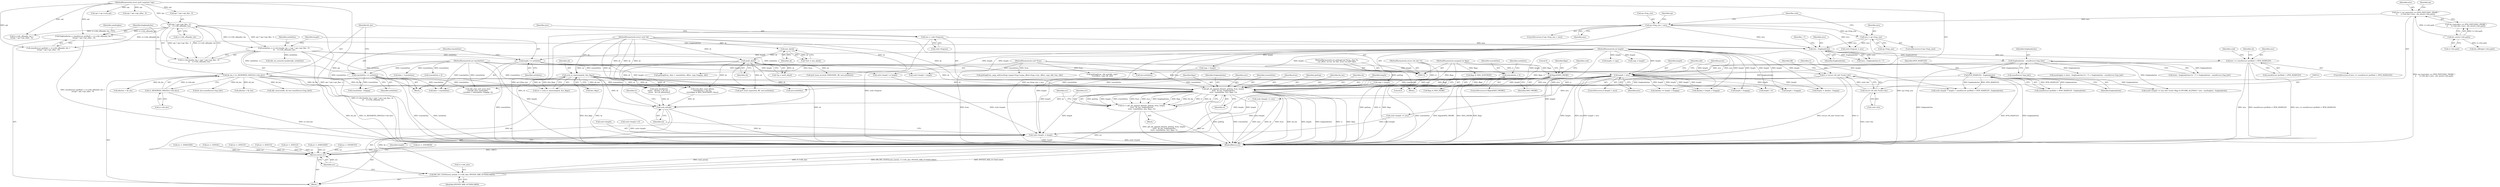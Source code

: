 digraph "0_linux_87c48fa3b4630905f98268dde838ee43626a060c_0@pointer" {
"1000682" [label="(Call,ip6_ufo_append_data(sk, getfrag, from, length,\n \t\t\t\t\t\t  hh_len, fragheaderlen,\n\t\t\t\t\t\t  transhdrlen, mtu, flags, rt))"];
"1000622" [label="(Call,sock_tx_timestamp(sk, &tx_flags))"];
"1000136" [label="(Call,inet6_sk(sk))"];
"1000131" [label="(Call,inet_sk(sk))"];
"1000115" [label="(MethodParameterIn,struct sock *sk)"];
"1000116" [label="(MethodParameterIn,int getfrag(void *from, char *to,\n\tint offset, int len, int odd, struct sk_buff *skb))"];
"1000117" [label="(MethodParameterIn,void *from)"];
"1000635" [label="(Call,length > mtu)"];
"1000118" [label="(MethodParameterIn,int length)"];
"1000501" [label="(Call,length += exthdrlen)"];
"1000483" [label="(Call,exthdrlen = rt->dst.header_len + (opt ? opt->opt_flen : 0) -\n\t\t\t    rt->rt6i_nfheader_len)"];
"1000491" [label="(Call,(opt ? opt->opt_flen : 0) -\n\t\t\t    rt->rt6i_nfheader_len)"];
"1000122" [label="(MethodParameterIn,struct ipv6_txoptions *opt)"];
"1000582" [label="(Call,mtu <= sizeof(struct ipv6hdr) + IPV6_MAXPLEN)"];
"1000573" [label="(Call,mtu - fragheaderlen)"];
"1000541" [label="(Call,mtu = cork->fragsize)"];
"1000436" [label="(Call,np->frag_size < mtu)"];
"1000414" [label="(Call,mtu = np->pmtudisc == IPV6_PMTUDISC_PROBE ?\n\t\t      rt->dst.dev->mtu : dst_mtu(rt->dst.path))"];
"1000429" [label="(Call,dst_mtu(rt->dst.path))"];
"1000446" [label="(Call,mtu = np->frag_size)"];
"1000554" [label="(Call,fragheaderlen = sizeof(struct ipv6hdr) + rt->rt6i_nfheader_len +\n\t\t\t(opt ? opt->opt_nflen : 0))"];
"1000546" [label="(Call,hh_len = LL_RESERVED_SPACE(rt->dst.dev))"];
"1000548" [label="(Call,LL_RESERVED_SPACE(rt->dst.dev))"];
"1000577" [label="(Call,fragheaderlen - sizeof(struct frag_hdr))"];
"1000599" [label="(Call,IPV6_MAXPLEN - fragheaderlen)"];
"1000535" [label="(Call,transhdrlen = 0)"];
"1000119" [label="(MethodParameterIn,int transhdrlen)"];
"1000504" [label="(Call,transhdrlen += exthdrlen)"];
"1000160" [label="(Call,flags&MSG_PROBE)"];
"1000125" [label="(MethodParameterIn,unsigned int flags)"];
"1000509" [label="(Call,rt = (struct rt6_info *)cork->dst)"];
"1000511" [label="(Call,(struct rt6_info *)cork->dst)"];
"1000124" [label="(MethodParameterIn,struct rt6_info *rt)"];
"1000680" [label="(Call,err = ip6_ufo_append_data(sk, getfrag, from, length,\n \t\t\t\t\t\t  hh_len, fragheaderlen,\n\t\t\t\t\t\t  transhdrlen, mtu, flags, rt))"];
"1001337" [label="(Return,return err;)"];
"1001325" [label="(Call,cork->length -= length)"];
"1001331" [label="(Call,sock_net(sk))"];
"1001330" [label="(Call,IP6_INC_STATS(sock_net(sk), rt->rt6i_idev, IPSTATS_MIB_OUTDISCARDS))"];
"1000884" [label="(Call,sock_wmalloc(sk,\n\t\t\t\t\t\t\t   alloclen + hh_len, 1,\n\t\t\t\t\t\t\t   sk->sk_allocation))"];
"1000161" [label="(Identifier,flags)"];
"1000528" [label="(Call,opt = np->cork.opt)"];
"1000546" [label="(Call,hh_len = LL_RESERVED_SPACE(rt->dst.dev))"];
"1000504" [label="(Call,transhdrlen += exthdrlen)"];
"1000581" [label="(ControlStructure,if (mtu <= sizeof(struct ipv6hdr) + IPV6_MAXPLEN))"];
"1000641" [label="(Identifier,proto)"];
"1000444" [label="(Identifier,np)"];
"1000436" [label="(Call,np->frag_size < mtu)"];
"1000517" [label="(Identifier,fl6)"];
"1000683" [label="(Identifier,sk)"];
"1000510" [label="(Identifier,rt)"];
"1000857" [label="(Call,alloclen + hh_len)"];
"1000600" [label="(Identifier,IPV6_MAXPLEN)"];
"1001331" [label="(Call,sock_net(sk))"];
"1000637" [label="(Identifier,mtu)"];
"1001219" [label="(Call,err = -ENOMEM)"];
"1001258" [label="(Call,getfrag(from, page_address(frag->page)+frag->page_offset+frag->size, offset, copy, skb->len, skb))"];
"1001326" [label="(Call,cork->length)"];
"1000620" [label="(Call,err = sock_tx_timestamp(sk, &tx_flags))"];
"1001018" [label="(Call,getfrag(from, data + transhdrlen, offset, copy, fraggap, skb))"];
"1000536" [label="(Identifier,transhdrlen)"];
"1000591" [label="(Call,cork->length + length)"];
"1000811" [label="(Call,flags & MSG_MORE)"];
"1000636" [label="(Identifier,length)"];
"1000119" [label="(MethodParameterIn,int transhdrlen)"];
"1000511" [label="(Call,(struct rt6_info *)cork->dst)"];
"1001333" [label="(Call,rt->rt6i_idev)"];
"1000572" [label="(Call,(mtu - fragheaderlen) & ~7)"];
"1001087" [label="(Call,getfrag(from, skb_put(skb, copy),\n\t\t\t\t\t\toffset, copy, off, skb))"];
"1000451" [label="(Call,cork->fragsize = mtu)"];
"1000570" [label="(Identifier,maxfraglen)"];
"1000967" [label="(Call,skb_copy_and_csum_bits(\n\t\t\t\t\tskb_prev, maxfraglen,\n\t\t\t\t\tdata + transhdrlen, fraggap, 0))"];
"1000132" [label="(Identifier,sk)"];
"1001338" [label="(Identifier,err)"];
"1000603" [label="(Call,ipv6_local_error(sk, EMSGSIZE, fl6, mtu-exthdrlen))"];
"1000491" [label="(Call,(opt ? opt->opt_flen : 0) -\n\t\t\t    rt->rt6i_nfheader_len)"];
"1000573" [label="(Call,mtu - fragheaderlen)"];
"1000542" [label="(Identifier,mtu)"];
"1000429" [label="(Call,dst_mtu(rt->dst.path))"];
"1000922" [label="(Call,skb_reserve(skb, hh_len+sizeof(struct frag_hdr)))"];
"1000577" [label="(Call,fragheaderlen - sizeof(struct frag_hdr))"];
"1001325" [label="(Call,cork->length -= length)"];
"1000543" [label="(Call,cork->fragsize)"];
"1000137" [label="(Identifier,sk)"];
"1000485" [label="(Call,rt->dst.header_len + (opt ? opt->opt_flen : 0) -\n\t\t\t    rt->rt6i_nfheader_len)"];
"1001251" [label="(Call,err = -EMSGSIZE)"];
"1000448" [label="(Call,np->frag_size)"];
"1000656" [label="(Call,ipv6_local_rxpmtu(sk, fl6, mtu-exthdrlen))"];
"1000590" [label="(Call,cork->length + length > sizeof(struct ipv6hdr) + IPV6_MAXPLEN - fragheaderlen)"];
"1000555" [label="(Identifier,fragheaderlen)"];
"1000159" [label="(ControlStructure,if (flags&MSG_PROBE))"];
"1000686" [label="(Identifier,length)"];
"1000498" [label="(Call,rt->rt6i_nfheader_len)"];
"1000537" [label="(Literal,0)"];
"1000583" [label="(Identifier,mtu)"];
"1001020" [label="(Call,data + transhdrlen)"];
"1000453" [label="(Identifier,cork)"];
"1000414" [label="(Call,mtu = np->pmtudisc == IPV6_PMTUDISC_PROBE ?\n\t\t      rt->dst.dev->mtu : dst_mtu(rt->dst.path))"];
"1000710" [label="(Call,length > 0)"];
"1000623" [label="(Identifier,sk)"];
"1000430" [label="(Call,rt->dst.path)"];
"1000127" [label="(Block,)"];
"1001044" [label="(Call,transhdrlen = 0)"];
"1000601" [label="(Identifier,fragheaderlen)"];
"1000584" [label="(Call,sizeof(struct ipv6hdr) + IPV6_MAXPLEN)"];
"1000435" [label="(ControlStructure,if (np->frag_size < mtu))"];
"1000691" [label="(Identifier,flags)"];
"1001064" [label="(Call,copy = length)"];
"1000440" [label="(Identifier,mtu)"];
"1000688" [label="(Identifier,fragheaderlen)"];
"1001004" [label="(Call,err = -EINVAL)"];
"1000996" [label="(Call,transhdrlen - fraggap)"];
"1000415" [label="(Identifier,mtu)"];
"1000622" [label="(Call,sock_tx_timestamp(sk, &tx_flags))"];
"1000593" [label="(Identifier,cork)"];
"1000124" [label="(MethodParameterIn,struct rt6_info *rt)"];
"1000886" [label="(Call,alloclen + hh_len)"];
"1000579" [label="(Call,sizeof(struct frag_hdr))"];
"1000541" [label="(Call,mtu = cork->fragsize)"];
"1000690" [label="(Identifier,mtu)"];
"1000860" [label="(Call,flags & MSG_DONTWAIT)"];
"1000548" [label="(Call,LL_RESERVED_SPACE(rt->dst.dev))"];
"1001334" [label="(Identifier,rt)"];
"1000563" [label="(Call,opt ? opt->opt_nflen : 0)"];
"1000501" [label="(Call,length += exthdrlen)"];
"1000582" [label="(Call,mtu <= sizeof(struct ipv6hdr) + IPV6_MAXPLEN)"];
"1000416" [label="(Call,np->pmtudisc == IPV6_PMTUDISC_PROBE ?\n\t\t      rt->dst.dev->mtu : dst_mtu(rt->dst.path))"];
"1000659" [label="(Call,mtu-exthdrlen)"];
"1000679" [label="(Block,)"];
"1000166" [label="(Identifier,cork)"];
"1000492" [label="(Call,opt ? opt->opt_flen : 0)"];
"1000634" [label="(ControlStructure,if (length > mtu))"];
"1000689" [label="(Identifier,transhdrlen)"];
"1000125" [label="(MethodParameterIn,unsigned int flags)"];
"1000539" [label="(Identifier,exthdrlen)"];
"1000442" [label="(ControlStructure,if (np->frag_size))"];
"1000160" [label="(Call,flags&MSG_PROBE)"];
"1001039" [label="(Call,length -= datalen - fraggap)"];
"1000685" [label="(Identifier,from)"];
"1000599" [label="(Call,IPV6_MAXPLEN - fragheaderlen)"];
"1000774" [label="(Call,datalen = length + fraggap)"];
"1000635" [label="(Call,length > mtu)"];
"1001061" [label="(Call,copy > length)"];
"1001329" [label="(Identifier,length)"];
"1000122" [label="(MethodParameterIn,struct ipv6_txoptions *opt)"];
"1000468" [label="(Call,cork->length = 0)"];
"1000179" [label="(Block,)"];
"1000782" [label="(Call,(cork->length <= mtu && !(cork->flags & IPCORK_ALLFRAG) ? mtu : maxfraglen) - fragheaderlen)"];
"1000629" [label="(Call,cork->length += length)"];
"1000513" [label="(Call,cork->dst)"];
"1000834" [label="(Call,datalen == length + fraggap)"];
"1000616" [label="(Identifier,sk)"];
"1000129" [label="(Call,*inet = inet_sk(sk))"];
"1000437" [label="(Call,np->frag_size)"];
"1000162" [label="(Identifier,MSG_PROBE)"];
"1000607" [label="(Call,mtu-exthdrlen)"];
"1000596" [label="(Call,sizeof(struct ipv6hdr) + IPV6_MAXPLEN - fragheaderlen)"];
"1000117" [label="(MethodParameterIn,void *from)"];
"1000578" [label="(Identifier,fragheaderlen)"];
"1000694" [label="(Identifier,err)"];
"1001330" [label="(Call,IP6_INC_STATS(sock_net(sk), rt->rt6i_idev, IPSTATS_MIB_OUTDISCARDS))"];
"1000484" [label="(Identifier,exthdrlen)"];
"1000508" [label="(Block,)"];
"1000682" [label="(Call,ip6_ufo_append_data(sk, getfrag, from, length,\n \t\t\t\t\t\t  hh_len, fragheaderlen,\n\t\t\t\t\t\t  transhdrlen, mtu, flags, rt))"];
"1001339" [label="(MethodReturn,int)"];
"1000115" [label="(MethodParameterIn,struct sock *sk)"];
"1001319" [label="(Call,length -= copy)"];
"1000575" [label="(Identifier,fragheaderlen)"];
"1000624" [label="(Call,&tx_flags)"];
"1000692" [label="(Identifier,rt)"];
"1000547" [label="(Identifier,hh_len)"];
"1000576" [label="(Identifier,~7)"];
"1001101" [label="(Call,err = -EFAULT)"];
"1000438" [label="(Identifier,np)"];
"1000164" [label="(Literal,0)"];
"1000970" [label="(Call,data + transhdrlen)"];
"1001029" [label="(Call,err = -EFAULT)"];
"1000556" [label="(Call,sizeof(struct ipv6hdr) + rt->rt6i_nfheader_len +\n\t\t\t(opt ? opt->opt_nflen : 0))"];
"1000945" [label="(Call,skb_set_network_header(skb, exthdrlen))"];
"1000535" [label="(Call,transhdrlen = 0)"];
"1000701" [label="(Identifier,skb)"];
"1000924" [label="(Call,hh_len+sizeof(struct frag_hdr))"];
"1000681" [label="(Identifier,err)"];
"1000554" [label="(Call,fragheaderlen = sizeof(struct ipv6hdr) + rt->rt6i_nfheader_len +\n\t\t\t(opt ? opt->opt_nflen : 0))"];
"1000506" [label="(Identifier,exthdrlen)"];
"1001337" [label="(Return,return err;)"];
"1000559" [label="(Call,rt->rt6i_nfheader_len +\n\t\t\t(opt ? opt->opt_nflen : 0))"];
"1001332" [label="(Identifier,sk)"];
"1000684" [label="(Identifier,getfrag)"];
"1000446" [label="(Call,mtu = np->frag_size)"];
"1000776" [label="(Call,length + fraggap)"];
"1000483" [label="(Call,exthdrlen = rt->dst.header_len + (opt ? opt->opt_flen : 0) -\n\t\t\t    rt->rt6i_nfheader_len)"];
"1000136" [label="(Call,inet6_sk(sk))"];
"1000855" [label="(Call,sock_alloc_send_skb(sk,\n\t\t\t\t\t\talloclen + hh_len,\n\t\t\t\t\t\t(flags & MSG_DONTWAIT), &err))"];
"1000503" [label="(Identifier,exthdrlen)"];
"1000719" [label="(Call,cork->length <= mtu)"];
"1000549" [label="(Call,rt->dst.dev)"];
"1000505" [label="(Identifier,transhdrlen)"];
"1000457" [label="(Call,dst_allfrag(rt->dst.path))"];
"1000736" [label="(Call,copy < length)"];
"1000680" [label="(Call,err = ip6_ufo_append_data(sk, getfrag, from, length,\n \t\t\t\t\t\t  hh_len, fragheaderlen,\n\t\t\t\t\t\t  transhdrlen, mtu, flags, rt))"];
"1000836" [label="(Call,length + fraggap)"];
"1001280" [label="(Call,err = -EFAULT)"];
"1000785" [label="(Call,cork->length <= mtu)"];
"1001336" [label="(Identifier,IPSTATS_MIB_OUTDISCARDS)"];
"1001170" [label="(Call,err = -EMSGSIZE)"];
"1000502" [label="(Identifier,length)"];
"1000898" [label="(Call,err = -ENOBUFS)"];
"1000447" [label="(Identifier,mtu)"];
"1000509" [label="(Call,rt = (struct rt6_info *)cork->dst)"];
"1000134" [label="(Call,*np = inet6_sk(sk))"];
"1000116" [label="(MethodParameterIn,int getfrag(void *from, char *to,\n\tint offset, int len, int odd, struct sk_buff *skb))"];
"1000687" [label="(Identifier,hh_len)"];
"1000569" [label="(Call,maxfraglen = ((mtu - fragheaderlen) & ~7) + fragheaderlen - sizeof(struct frag_hdr))"];
"1000571" [label="(Call,((mtu - fragheaderlen) & ~7) + fragheaderlen - sizeof(struct frag_hdr))"];
"1000118" [label="(MethodParameterIn,int length)"];
"1000574" [label="(Identifier,mtu)"];
"1000131" [label="(Call,inet_sk(sk))"];
"1000682" -> "1000680"  [label="AST: "];
"1000682" -> "1000692"  [label="CFG: "];
"1000683" -> "1000682"  [label="AST: "];
"1000684" -> "1000682"  [label="AST: "];
"1000685" -> "1000682"  [label="AST: "];
"1000686" -> "1000682"  [label="AST: "];
"1000687" -> "1000682"  [label="AST: "];
"1000688" -> "1000682"  [label="AST: "];
"1000689" -> "1000682"  [label="AST: "];
"1000690" -> "1000682"  [label="AST: "];
"1000691" -> "1000682"  [label="AST: "];
"1000692" -> "1000682"  [label="AST: "];
"1000680" -> "1000682"  [label="CFG: "];
"1000682" -> "1001339"  [label="DDG: getfrag"];
"1000682" -> "1001339"  [label="DDG: transhdrlen"];
"1000682" -> "1001339"  [label="DDG: mtu"];
"1000682" -> "1001339"  [label="DDG: sk"];
"1000682" -> "1001339"  [label="DDG: from"];
"1000682" -> "1001339"  [label="DDG: hh_len"];
"1000682" -> "1001339"  [label="DDG: length"];
"1000682" -> "1001339"  [label="DDG: fragheaderlen"];
"1000682" -> "1001339"  [label="DDG: rt"];
"1000682" -> "1001339"  [label="DDG: flags"];
"1000682" -> "1000680"  [label="DDG: getfrag"];
"1000682" -> "1000680"  [label="DDG: length"];
"1000682" -> "1000680"  [label="DDG: transhdrlen"];
"1000682" -> "1000680"  [label="DDG: from"];
"1000682" -> "1000680"  [label="DDG: mtu"];
"1000682" -> "1000680"  [label="DDG: fragheaderlen"];
"1000682" -> "1000680"  [label="DDG: flags"];
"1000682" -> "1000680"  [label="DDG: hh_len"];
"1000682" -> "1000680"  [label="DDG: rt"];
"1000682" -> "1000680"  [label="DDG: sk"];
"1000622" -> "1000682"  [label="DDG: sk"];
"1000136" -> "1000682"  [label="DDG: sk"];
"1000115" -> "1000682"  [label="DDG: sk"];
"1000116" -> "1000682"  [label="DDG: getfrag"];
"1000117" -> "1000682"  [label="DDG: from"];
"1000635" -> "1000682"  [label="DDG: length"];
"1000635" -> "1000682"  [label="DDG: mtu"];
"1000118" -> "1000682"  [label="DDG: length"];
"1000546" -> "1000682"  [label="DDG: hh_len"];
"1000577" -> "1000682"  [label="DDG: fragheaderlen"];
"1000599" -> "1000682"  [label="DDG: fragheaderlen"];
"1000535" -> "1000682"  [label="DDG: transhdrlen"];
"1000504" -> "1000682"  [label="DDG: transhdrlen"];
"1000119" -> "1000682"  [label="DDG: transhdrlen"];
"1000160" -> "1000682"  [label="DDG: flags"];
"1000125" -> "1000682"  [label="DDG: flags"];
"1000509" -> "1000682"  [label="DDG: rt"];
"1000124" -> "1000682"  [label="DDG: rt"];
"1000682" -> "1001325"  [label="DDG: length"];
"1000682" -> "1001331"  [label="DDG: sk"];
"1000622" -> "1000620"  [label="AST: "];
"1000622" -> "1000624"  [label="CFG: "];
"1000623" -> "1000622"  [label="AST: "];
"1000624" -> "1000622"  [label="AST: "];
"1000620" -> "1000622"  [label="CFG: "];
"1000622" -> "1001339"  [label="DDG: sk"];
"1000622" -> "1001339"  [label="DDG: &tx_flags"];
"1000622" -> "1000620"  [label="DDG: sk"];
"1000622" -> "1000620"  [label="DDG: &tx_flags"];
"1000136" -> "1000622"  [label="DDG: sk"];
"1000115" -> "1000622"  [label="DDG: sk"];
"1000622" -> "1000656"  [label="DDG: sk"];
"1000622" -> "1000855"  [label="DDG: sk"];
"1000622" -> "1000884"  [label="DDG: sk"];
"1000622" -> "1001331"  [label="DDG: sk"];
"1000136" -> "1000134"  [label="AST: "];
"1000136" -> "1000137"  [label="CFG: "];
"1000137" -> "1000136"  [label="AST: "];
"1000134" -> "1000136"  [label="CFG: "];
"1000136" -> "1001339"  [label="DDG: sk"];
"1000136" -> "1000134"  [label="DDG: sk"];
"1000131" -> "1000136"  [label="DDG: sk"];
"1000115" -> "1000136"  [label="DDG: sk"];
"1000136" -> "1000603"  [label="DDG: sk"];
"1000136" -> "1000656"  [label="DDG: sk"];
"1000136" -> "1000855"  [label="DDG: sk"];
"1000136" -> "1000884"  [label="DDG: sk"];
"1000136" -> "1001331"  [label="DDG: sk"];
"1000131" -> "1000129"  [label="AST: "];
"1000131" -> "1000132"  [label="CFG: "];
"1000132" -> "1000131"  [label="AST: "];
"1000129" -> "1000131"  [label="CFG: "];
"1000131" -> "1000129"  [label="DDG: sk"];
"1000115" -> "1000131"  [label="DDG: sk"];
"1000115" -> "1000114"  [label="AST: "];
"1000115" -> "1001339"  [label="DDG: sk"];
"1000115" -> "1000603"  [label="DDG: sk"];
"1000115" -> "1000656"  [label="DDG: sk"];
"1000115" -> "1000855"  [label="DDG: sk"];
"1000115" -> "1000884"  [label="DDG: sk"];
"1000115" -> "1001331"  [label="DDG: sk"];
"1000116" -> "1000114"  [label="AST: "];
"1000116" -> "1001339"  [label="DDG: getfrag"];
"1000117" -> "1000114"  [label="AST: "];
"1000117" -> "1001339"  [label="DDG: from"];
"1000117" -> "1001018"  [label="DDG: from"];
"1000117" -> "1001087"  [label="DDG: from"];
"1000117" -> "1001258"  [label="DDG: from"];
"1000635" -> "1000634"  [label="AST: "];
"1000635" -> "1000637"  [label="CFG: "];
"1000636" -> "1000635"  [label="AST: "];
"1000637" -> "1000635"  [label="AST: "];
"1000641" -> "1000635"  [label="CFG: "];
"1000701" -> "1000635"  [label="CFG: "];
"1000635" -> "1001339"  [label="DDG: mtu"];
"1000635" -> "1001339"  [label="DDG: length > mtu"];
"1000635" -> "1001339"  [label="DDG: length"];
"1000118" -> "1000635"  [label="DDG: length"];
"1000501" -> "1000635"  [label="DDG: length"];
"1000582" -> "1000635"  [label="DDG: mtu"];
"1000635" -> "1000659"  [label="DDG: mtu"];
"1000635" -> "1000710"  [label="DDG: length"];
"1000635" -> "1000719"  [label="DDG: mtu"];
"1000635" -> "1000774"  [label="DDG: length"];
"1000635" -> "1000776"  [label="DDG: length"];
"1000635" -> "1000785"  [label="DDG: mtu"];
"1000635" -> "1000834"  [label="DDG: length"];
"1000635" -> "1000836"  [label="DDG: length"];
"1000635" -> "1001039"  [label="DDG: length"];
"1000635" -> "1001325"  [label="DDG: length"];
"1000118" -> "1000114"  [label="AST: "];
"1000118" -> "1001339"  [label="DDG: length"];
"1000118" -> "1000501"  [label="DDG: length"];
"1000118" -> "1000590"  [label="DDG: length"];
"1000118" -> "1000591"  [label="DDG: length"];
"1000118" -> "1000629"  [label="DDG: length"];
"1000118" -> "1000710"  [label="DDG: length"];
"1000118" -> "1000736"  [label="DDG: length"];
"1000118" -> "1000774"  [label="DDG: length"];
"1000118" -> "1000776"  [label="DDG: length"];
"1000118" -> "1000834"  [label="DDG: length"];
"1000118" -> "1000836"  [label="DDG: length"];
"1000118" -> "1001039"  [label="DDG: length"];
"1000118" -> "1001061"  [label="DDG: length"];
"1000118" -> "1001064"  [label="DDG: length"];
"1000118" -> "1001319"  [label="DDG: length"];
"1000118" -> "1001325"  [label="DDG: length"];
"1000501" -> "1000179"  [label="AST: "];
"1000501" -> "1000503"  [label="CFG: "];
"1000502" -> "1000501"  [label="AST: "];
"1000503" -> "1000501"  [label="AST: "];
"1000505" -> "1000501"  [label="CFG: "];
"1000483" -> "1000501"  [label="DDG: exthdrlen"];
"1000501" -> "1000590"  [label="DDG: length"];
"1000501" -> "1000591"  [label="DDG: length"];
"1000501" -> "1000629"  [label="DDG: length"];
"1000501" -> "1001325"  [label="DDG: length"];
"1000483" -> "1000179"  [label="AST: "];
"1000483" -> "1000485"  [label="CFG: "];
"1000484" -> "1000483"  [label="AST: "];
"1000485" -> "1000483"  [label="AST: "];
"1000502" -> "1000483"  [label="CFG: "];
"1000483" -> "1001339"  [label="DDG: rt->dst.header_len + (opt ? opt->opt_flen : 0) -\n\t\t\t    rt->rt6i_nfheader_len"];
"1000491" -> "1000483"  [label="DDG: opt ? opt->opt_flen : 0"];
"1000491" -> "1000483"  [label="DDG: rt->rt6i_nfheader_len"];
"1000483" -> "1000504"  [label="DDG: exthdrlen"];
"1000483" -> "1000607"  [label="DDG: exthdrlen"];
"1000483" -> "1000659"  [label="DDG: exthdrlen"];
"1000483" -> "1000945"  [label="DDG: exthdrlen"];
"1000491" -> "1000485"  [label="AST: "];
"1000491" -> "1000498"  [label="CFG: "];
"1000492" -> "1000491"  [label="AST: "];
"1000498" -> "1000491"  [label="AST: "];
"1000485" -> "1000491"  [label="CFG: "];
"1000491" -> "1001339"  [label="DDG: opt ? opt->opt_flen : 0"];
"1000491" -> "1000485"  [label="DDG: opt ? opt->opt_flen : 0"];
"1000491" -> "1000485"  [label="DDG: rt->rt6i_nfheader_len"];
"1000122" -> "1000491"  [label="DDG: opt"];
"1000491" -> "1000554"  [label="DDG: rt->rt6i_nfheader_len"];
"1000491" -> "1000556"  [label="DDG: rt->rt6i_nfheader_len"];
"1000491" -> "1000559"  [label="DDG: rt->rt6i_nfheader_len"];
"1000122" -> "1000114"  [label="AST: "];
"1000122" -> "1001339"  [label="DDG: opt"];
"1000122" -> "1000492"  [label="DDG: opt"];
"1000122" -> "1000528"  [label="DDG: opt"];
"1000122" -> "1000554"  [label="DDG: opt"];
"1000122" -> "1000556"  [label="DDG: opt"];
"1000122" -> "1000559"  [label="DDG: opt"];
"1000122" -> "1000563"  [label="DDG: opt"];
"1000582" -> "1000581"  [label="AST: "];
"1000582" -> "1000584"  [label="CFG: "];
"1000583" -> "1000582"  [label="AST: "];
"1000584" -> "1000582"  [label="AST: "];
"1000593" -> "1000582"  [label="CFG: "];
"1000616" -> "1000582"  [label="CFG: "];
"1000582" -> "1001339"  [label="DDG: mtu"];
"1000582" -> "1001339"  [label="DDG: sizeof(struct ipv6hdr) + IPV6_MAXPLEN"];
"1000582" -> "1001339"  [label="DDG: mtu <= sizeof(struct ipv6hdr) + IPV6_MAXPLEN"];
"1000573" -> "1000582"  [label="DDG: mtu"];
"1000582" -> "1000607"  [label="DDG: mtu"];
"1000573" -> "1000572"  [label="AST: "];
"1000573" -> "1000575"  [label="CFG: "];
"1000574" -> "1000573"  [label="AST: "];
"1000575" -> "1000573"  [label="AST: "];
"1000576" -> "1000573"  [label="CFG: "];
"1000573" -> "1000572"  [label="DDG: mtu"];
"1000573" -> "1000572"  [label="DDG: fragheaderlen"];
"1000541" -> "1000573"  [label="DDG: mtu"];
"1000436" -> "1000573"  [label="DDG: mtu"];
"1000446" -> "1000573"  [label="DDG: mtu"];
"1000554" -> "1000573"  [label="DDG: fragheaderlen"];
"1000573" -> "1000577"  [label="DDG: fragheaderlen"];
"1000541" -> "1000508"  [label="AST: "];
"1000541" -> "1000543"  [label="CFG: "];
"1000542" -> "1000541"  [label="AST: "];
"1000543" -> "1000541"  [label="AST: "];
"1000547" -> "1000541"  [label="CFG: "];
"1000541" -> "1001339"  [label="DDG: cork->fragsize"];
"1000436" -> "1000435"  [label="AST: "];
"1000436" -> "1000440"  [label="CFG: "];
"1000437" -> "1000436"  [label="AST: "];
"1000440" -> "1000436"  [label="AST: "];
"1000444" -> "1000436"  [label="CFG: "];
"1000453" -> "1000436"  [label="CFG: "];
"1000436" -> "1001339"  [label="DDG: np->frag_size < mtu"];
"1000436" -> "1001339"  [label="DDG: np->frag_size"];
"1000414" -> "1000436"  [label="DDG: mtu"];
"1000436" -> "1000446"  [label="DDG: np->frag_size"];
"1000436" -> "1000451"  [label="DDG: mtu"];
"1000414" -> "1000179"  [label="AST: "];
"1000414" -> "1000416"  [label="CFG: "];
"1000415" -> "1000414"  [label="AST: "];
"1000416" -> "1000414"  [label="AST: "];
"1000438" -> "1000414"  [label="CFG: "];
"1000414" -> "1001339"  [label="DDG: np->pmtudisc == IPV6_PMTUDISC_PROBE ?\n\t\t      rt->dst.dev->mtu : dst_mtu(rt->dst.path)"];
"1000429" -> "1000414"  [label="DDG: rt->dst.path"];
"1000429" -> "1000416"  [label="AST: "];
"1000429" -> "1000430"  [label="CFG: "];
"1000430" -> "1000429"  [label="AST: "];
"1000416" -> "1000429"  [label="CFG: "];
"1000429" -> "1000416"  [label="DDG: rt->dst.path"];
"1000429" -> "1000457"  [label="DDG: rt->dst.path"];
"1000446" -> "1000442"  [label="AST: "];
"1000446" -> "1000448"  [label="CFG: "];
"1000447" -> "1000446"  [label="AST: "];
"1000448" -> "1000446"  [label="AST: "];
"1000453" -> "1000446"  [label="CFG: "];
"1000446" -> "1001339"  [label="DDG: np->frag_size"];
"1000446" -> "1000451"  [label="DDG: mtu"];
"1000554" -> "1000127"  [label="AST: "];
"1000554" -> "1000556"  [label="CFG: "];
"1000555" -> "1000554"  [label="AST: "];
"1000556" -> "1000554"  [label="AST: "];
"1000570" -> "1000554"  [label="CFG: "];
"1000554" -> "1001339"  [label="DDG: sizeof(struct ipv6hdr) + rt->rt6i_nfheader_len +\n\t\t\t(opt ? opt->opt_nflen : 0)"];
"1000546" -> "1000127"  [label="AST: "];
"1000546" -> "1000548"  [label="CFG: "];
"1000547" -> "1000546"  [label="AST: "];
"1000548" -> "1000546"  [label="AST: "];
"1000555" -> "1000546"  [label="CFG: "];
"1000546" -> "1001339"  [label="DDG: LL_RESERVED_SPACE(rt->dst.dev)"];
"1000546" -> "1001339"  [label="DDG: hh_len"];
"1000548" -> "1000546"  [label="DDG: rt->dst.dev"];
"1000546" -> "1000855"  [label="DDG: hh_len"];
"1000546" -> "1000857"  [label="DDG: hh_len"];
"1000546" -> "1000884"  [label="DDG: hh_len"];
"1000546" -> "1000886"  [label="DDG: hh_len"];
"1000546" -> "1000922"  [label="DDG: hh_len"];
"1000546" -> "1000924"  [label="DDG: hh_len"];
"1000548" -> "1000549"  [label="CFG: "];
"1000549" -> "1000548"  [label="AST: "];
"1000548" -> "1001339"  [label="DDG: rt->dst.dev"];
"1000577" -> "1000571"  [label="AST: "];
"1000577" -> "1000579"  [label="CFG: "];
"1000578" -> "1000577"  [label="AST: "];
"1000579" -> "1000577"  [label="AST: "];
"1000571" -> "1000577"  [label="CFG: "];
"1000577" -> "1001339"  [label="DDG: fragheaderlen"];
"1000577" -> "1000569"  [label="DDG: fragheaderlen"];
"1000577" -> "1000571"  [label="DDG: fragheaderlen"];
"1000577" -> "1000599"  [label="DDG: fragheaderlen"];
"1000577" -> "1000782"  [label="DDG: fragheaderlen"];
"1000599" -> "1000596"  [label="AST: "];
"1000599" -> "1000601"  [label="CFG: "];
"1000600" -> "1000599"  [label="AST: "];
"1000601" -> "1000599"  [label="AST: "];
"1000596" -> "1000599"  [label="CFG: "];
"1000599" -> "1001339"  [label="DDG: IPV6_MAXPLEN"];
"1000599" -> "1001339"  [label="DDG: fragheaderlen"];
"1000599" -> "1000590"  [label="DDG: IPV6_MAXPLEN"];
"1000599" -> "1000590"  [label="DDG: fragheaderlen"];
"1000599" -> "1000596"  [label="DDG: IPV6_MAXPLEN"];
"1000599" -> "1000596"  [label="DDG: fragheaderlen"];
"1000599" -> "1000782"  [label="DDG: fragheaderlen"];
"1000535" -> "1000508"  [label="AST: "];
"1000535" -> "1000537"  [label="CFG: "];
"1000536" -> "1000535"  [label="AST: "];
"1000537" -> "1000535"  [label="AST: "];
"1000539" -> "1000535"  [label="CFG: "];
"1000535" -> "1001339"  [label="DDG: transhdrlen"];
"1000119" -> "1000535"  [label="DDG: transhdrlen"];
"1000535" -> "1000967"  [label="DDG: transhdrlen"];
"1000535" -> "1000970"  [label="DDG: transhdrlen"];
"1000535" -> "1000996"  [label="DDG: transhdrlen"];
"1000119" -> "1000114"  [label="AST: "];
"1000119" -> "1001339"  [label="DDG: transhdrlen"];
"1000119" -> "1000504"  [label="DDG: transhdrlen"];
"1000119" -> "1000967"  [label="DDG: transhdrlen"];
"1000119" -> "1000970"  [label="DDG: transhdrlen"];
"1000119" -> "1000996"  [label="DDG: transhdrlen"];
"1000119" -> "1001018"  [label="DDG: transhdrlen"];
"1000119" -> "1001020"  [label="DDG: transhdrlen"];
"1000119" -> "1001044"  [label="DDG: transhdrlen"];
"1000504" -> "1000179"  [label="AST: "];
"1000504" -> "1000506"  [label="CFG: "];
"1000505" -> "1000504"  [label="AST: "];
"1000506" -> "1000504"  [label="AST: "];
"1000547" -> "1000504"  [label="CFG: "];
"1000504" -> "1001339"  [label="DDG: exthdrlen"];
"1000504" -> "1001339"  [label="DDG: transhdrlen"];
"1000504" -> "1000967"  [label="DDG: transhdrlen"];
"1000504" -> "1000970"  [label="DDG: transhdrlen"];
"1000504" -> "1000996"  [label="DDG: transhdrlen"];
"1000160" -> "1000159"  [label="AST: "];
"1000160" -> "1000162"  [label="CFG: "];
"1000161" -> "1000160"  [label="AST: "];
"1000162" -> "1000160"  [label="AST: "];
"1000164" -> "1000160"  [label="CFG: "];
"1000166" -> "1000160"  [label="CFG: "];
"1000160" -> "1001339"  [label="DDG: flags&MSG_PROBE"];
"1000160" -> "1001339"  [label="DDG: MSG_PROBE"];
"1000160" -> "1001339"  [label="DDG: flags"];
"1000125" -> "1000160"  [label="DDG: flags"];
"1000160" -> "1000811"  [label="DDG: flags"];
"1000125" -> "1000114"  [label="AST: "];
"1000125" -> "1001339"  [label="DDG: flags"];
"1000125" -> "1000811"  [label="DDG: flags"];
"1000125" -> "1000860"  [label="DDG: flags"];
"1000509" -> "1000508"  [label="AST: "];
"1000509" -> "1000511"  [label="CFG: "];
"1000510" -> "1000509"  [label="AST: "];
"1000511" -> "1000509"  [label="AST: "];
"1000517" -> "1000509"  [label="CFG: "];
"1000509" -> "1001339"  [label="DDG: (struct rt6_info *)cork->dst"];
"1000509" -> "1001339"  [label="DDG: rt"];
"1000511" -> "1000509"  [label="DDG: cork->dst"];
"1000124" -> "1000509"  [label="DDG: rt"];
"1000511" -> "1000513"  [label="CFG: "];
"1000512" -> "1000511"  [label="AST: "];
"1000513" -> "1000511"  [label="AST: "];
"1000511" -> "1001339"  [label="DDG: cork->dst"];
"1000124" -> "1000114"  [label="AST: "];
"1000124" -> "1001339"  [label="DDG: rt"];
"1000680" -> "1000679"  [label="AST: "];
"1000681" -> "1000680"  [label="AST: "];
"1000694" -> "1000680"  [label="CFG: "];
"1000680" -> "1001339"  [label="DDG: err"];
"1000680" -> "1001339"  [label="DDG: ip6_ufo_append_data(sk, getfrag, from, length,\n \t\t\t\t\t\t  hh_len, fragheaderlen,\n\t\t\t\t\t\t  transhdrlen, mtu, flags, rt)"];
"1000680" -> "1001337"  [label="DDG: err"];
"1001337" -> "1000127"  [label="AST: "];
"1001337" -> "1001338"  [label="CFG: "];
"1001338" -> "1001337"  [label="AST: "];
"1001339" -> "1001337"  [label="CFG: "];
"1001337" -> "1001339"  [label="DDG: <RET>"];
"1001338" -> "1001337"  [label="DDG: err"];
"1000898" -> "1001337"  [label="DDG: err"];
"1000620" -> "1001337"  [label="DDG: err"];
"1001219" -> "1001337"  [label="DDG: err"];
"1001029" -> "1001337"  [label="DDG: err"];
"1001251" -> "1001337"  [label="DDG: err"];
"1001170" -> "1001337"  [label="DDG: err"];
"1001280" -> "1001337"  [label="DDG: err"];
"1001004" -> "1001337"  [label="DDG: err"];
"1001101" -> "1001337"  [label="DDG: err"];
"1001325" -> "1000127"  [label="AST: "];
"1001325" -> "1001329"  [label="CFG: "];
"1001326" -> "1001325"  [label="AST: "];
"1001329" -> "1001325"  [label="AST: "];
"1001332" -> "1001325"  [label="CFG: "];
"1001325" -> "1001339"  [label="DDG: length"];
"1001325" -> "1001339"  [label="DDG: cork->length"];
"1001061" -> "1001325"  [label="DDG: length"];
"1000736" -> "1001325"  [label="DDG: length"];
"1000629" -> "1001325"  [label="DDG: cork->length"];
"1000785" -> "1001325"  [label="DDG: cork->length"];
"1000468" -> "1001325"  [label="DDG: cork->length"];
"1000719" -> "1001325"  [label="DDG: cork->length"];
"1001331" -> "1001330"  [label="AST: "];
"1001331" -> "1001332"  [label="CFG: "];
"1001332" -> "1001331"  [label="AST: "];
"1001334" -> "1001331"  [label="CFG: "];
"1001331" -> "1001339"  [label="DDG: sk"];
"1001331" -> "1001330"  [label="DDG: sk"];
"1000884" -> "1001331"  [label="DDG: sk"];
"1000855" -> "1001331"  [label="DDG: sk"];
"1001330" -> "1000127"  [label="AST: "];
"1001330" -> "1001336"  [label="CFG: "];
"1001333" -> "1001330"  [label="AST: "];
"1001336" -> "1001330"  [label="AST: "];
"1001338" -> "1001330"  [label="CFG: "];
"1001330" -> "1001339"  [label="DDG: rt->rt6i_idev"];
"1001330" -> "1001339"  [label="DDG: IP6_INC_STATS(sock_net(sk), rt->rt6i_idev, IPSTATS_MIB_OUTDISCARDS)"];
"1001330" -> "1001339"  [label="DDG: IPSTATS_MIB_OUTDISCARDS"];
"1001330" -> "1001339"  [label="DDG: sock_net(sk)"];
}

